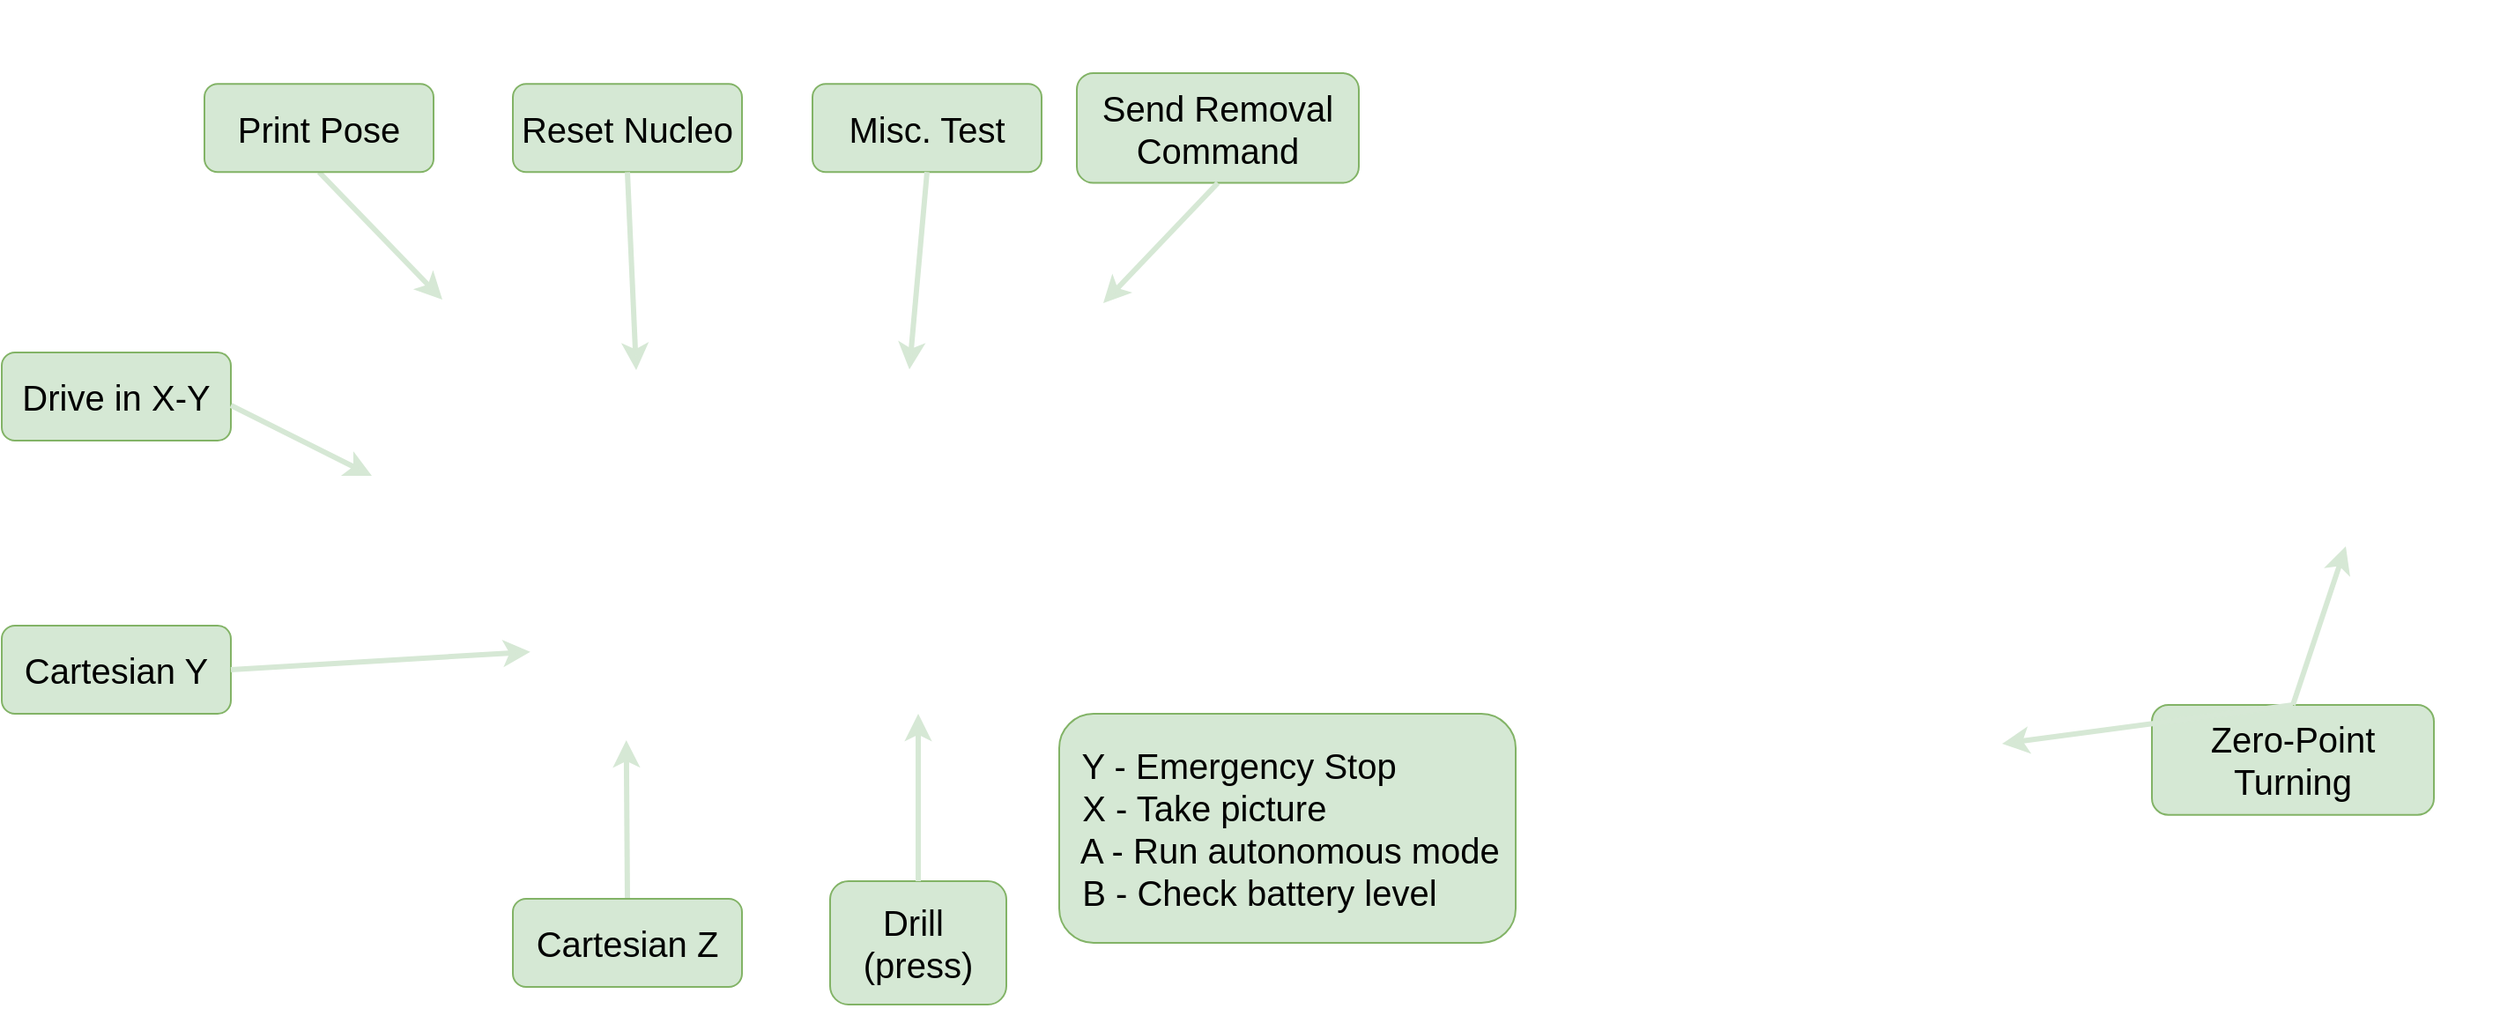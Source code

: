 <mxfile version="25.0.3">
  <diagram name="Page-1" id="_xF8HN4BfEeanLuXEc2u">
    <mxGraphModel dx="1749" dy="1106" grid="1" gridSize="10" guides="1" tooltips="1" connect="1" arrows="1" fold="1" page="1" pageScale="1" pageWidth="850" pageHeight="1100" math="0" shadow="0">
      <root>
        <mxCell id="0" />
        <mxCell id="1" parent="0" />
        <mxCell id="XgpJlwbP99mgxgBaGOj1-1" value="" style="shape=image;verticalLabelPosition=bottom;labelBackgroundColor=default;verticalAlign=top;aspect=fixed;imageAspect=0;image=https://m.media-amazon.com/images/I/619z4FnnfTL._AC_SL1500_.jpg;" vertex="1" parent="1">
          <mxGeometry x="320" y="170" width="590" height="575.25" as="geometry" />
        </mxCell>
        <mxCell id="XgpJlwbP99mgxgBaGOj1-2" value="" style="shape=image;verticalLabelPosition=bottom;labelBackgroundColor=default;verticalAlign=top;aspect=fixed;imageAspect=0;image=https://m.media-amazon.com/images/I/61oEXr9paJL._AC_SL1500_.jpg;" vertex="1" parent="1">
          <mxGeometry x="954" y="267.63" width="642.25" height="380" as="geometry" />
        </mxCell>
        <mxCell id="XgpJlwbP99mgxgBaGOj1-4" value="Drive in X-Y" style="rounded=1;whiteSpace=wrap;html=1;fontSize=20;fillColor=#d5e8d4;strokeColor=#82b366;" vertex="1" parent="1">
          <mxGeometry x="180" y="370" width="130" height="50" as="geometry" />
        </mxCell>
        <mxCell id="XgpJlwbP99mgxgBaGOj1-8" value="" style="endArrow=classic;html=1;rounded=0;strokeWidth=3;strokeColor=#d6e8d5;" edge="1" parent="1">
          <mxGeometry width="50" height="50" relative="1" as="geometry">
            <mxPoint x="310" y="400" as="sourcePoint" />
            <mxPoint x="390" y="440" as="targetPoint" />
          </mxGeometry>
        </mxCell>
        <mxCell id="XgpJlwbP99mgxgBaGOj1-9" value="Cartesian Y" style="rounded=1;whiteSpace=wrap;html=1;fontSize=20;fillColor=#d5e8d4;strokeColor=#82b366;" vertex="1" parent="1">
          <mxGeometry x="180" y="525" width="130" height="50" as="geometry" />
        </mxCell>
        <mxCell id="XgpJlwbP99mgxgBaGOj1-10" value="" style="endArrow=classic;html=1;rounded=0;strokeWidth=3;strokeColor=#d6e8d5;entryX=0.271;entryY=0.643;entryDx=0;entryDy=0;entryPerimeter=0;" edge="1" parent="1" target="XgpJlwbP99mgxgBaGOj1-1">
          <mxGeometry width="50" height="50" relative="1" as="geometry">
            <mxPoint x="310" y="550" as="sourcePoint" />
            <mxPoint x="390" y="590" as="targetPoint" />
          </mxGeometry>
        </mxCell>
        <mxCell id="XgpJlwbP99mgxgBaGOj1-11" value="" style="endArrow=classic;html=1;rounded=0;strokeWidth=3;strokeColor=#d6e8d5;exitX=0.5;exitY=0;exitDx=0;exitDy=0;" edge="1" parent="1" source="XgpJlwbP99mgxgBaGOj1-12">
          <mxGeometry width="50" height="50" relative="1" as="geometry">
            <mxPoint x="555.63" y="654.75" as="sourcePoint" />
            <mxPoint x="534.361" y="590" as="targetPoint" />
          </mxGeometry>
        </mxCell>
        <mxCell id="XgpJlwbP99mgxgBaGOj1-12" value="Cartesian Z" style="rounded=1;whiteSpace=wrap;html=1;fontSize=20;fillColor=#d5e8d4;strokeColor=#82b366;" vertex="1" parent="1">
          <mxGeometry x="470" y="680" width="130" height="50" as="geometry" />
        </mxCell>
        <mxCell id="XgpJlwbP99mgxgBaGOj1-13" value="Drill&amp;nbsp;&lt;div&gt;(press)&lt;/div&gt;" style="rounded=1;whiteSpace=wrap;html=1;fontSize=20;fillColor=#d5e8d4;strokeColor=#82b366;" vertex="1" parent="1">
          <mxGeometry x="650" y="670" width="100" height="70" as="geometry" />
        </mxCell>
        <mxCell id="XgpJlwbP99mgxgBaGOj1-14" value="" style="endArrow=classic;html=1;rounded=0;strokeWidth=3;strokeColor=#d6e8d5;exitX=0.5;exitY=0;exitDx=0;exitDy=0;" edge="1" parent="1" source="XgpJlwbP99mgxgBaGOj1-13">
          <mxGeometry width="50" height="50" relative="1" as="geometry">
            <mxPoint x="700.64" y="665" as="sourcePoint" />
            <mxPoint x="700.001" y="575" as="targetPoint" />
          </mxGeometry>
        </mxCell>
        <mxCell id="XgpJlwbP99mgxgBaGOj1-15" value="&amp;nbsp; Y - Emergency Stop&lt;div&gt;&amp;nbsp; X - Take picture&lt;/div&gt;&lt;div&gt;&amp;nbsp; A - Run autonomous mode&lt;/div&gt;&lt;div&gt;&amp;nbsp; B - Check battery level&lt;/div&gt;" style="rounded=1;whiteSpace=wrap;html=1;fontSize=20;fillColor=#d5e8d4;strokeColor=#82b366;align=left;" vertex="1" parent="1">
          <mxGeometry x="780" y="575" width="259" height="130" as="geometry" />
        </mxCell>
        <mxCell id="XgpJlwbP99mgxgBaGOj1-17" value="Reset Nucleo" style="rounded=1;whiteSpace=wrap;html=1;fontSize=20;fillColor=#d5e8d4;strokeColor=#82b366;" vertex="1" parent="1">
          <mxGeometry x="470" y="217.63" width="130" height="50" as="geometry" />
        </mxCell>
        <mxCell id="XgpJlwbP99mgxgBaGOj1-18" value="" style="endArrow=classic;html=1;rounded=0;strokeWidth=3;strokeColor=#d6e8d5;exitX=0.5;exitY=1;exitDx=0;exitDy=0;" edge="1" parent="1" source="XgpJlwbP99mgxgBaGOj1-20">
          <mxGeometry width="50" height="50" relative="1" as="geometry">
            <mxPoint x="350" y="300" as="sourcePoint" />
            <mxPoint x="430" y="340" as="targetPoint" />
          </mxGeometry>
        </mxCell>
        <mxCell id="XgpJlwbP99mgxgBaGOj1-20" value="Print Pose" style="rounded=1;whiteSpace=wrap;html=1;fontSize=20;fillColor=#d5e8d4;strokeColor=#82b366;" vertex="1" parent="1">
          <mxGeometry x="295" y="217.63" width="130" height="50" as="geometry" />
        </mxCell>
        <mxCell id="XgpJlwbP99mgxgBaGOj1-21" value="Send Removal Command" style="rounded=1;whiteSpace=wrap;html=1;fontSize=20;fillColor=#d5e8d4;strokeColor=#82b366;" vertex="1" parent="1">
          <mxGeometry x="790" y="211.44" width="160" height="62.37" as="geometry" />
        </mxCell>
        <mxCell id="XgpJlwbP99mgxgBaGOj1-22" value="Misc. Test" style="rounded=1;whiteSpace=wrap;html=1;fontSize=20;fillColor=#d5e8d4;strokeColor=#82b366;" vertex="1" parent="1">
          <mxGeometry x="640" y="217.63" width="130" height="50" as="geometry" />
        </mxCell>
        <mxCell id="XgpJlwbP99mgxgBaGOj1-23" value="Zero-Point Turning" style="rounded=1;whiteSpace=wrap;html=1;fontSize=20;fillColor=#d5e8d4;strokeColor=#82b366;" vertex="1" parent="1">
          <mxGeometry x="1400" y="570" width="160" height="62.37" as="geometry" />
        </mxCell>
        <mxCell id="XgpJlwbP99mgxgBaGOj1-24" value="" style="endArrow=classic;html=1;rounded=0;strokeWidth=3;strokeColor=#d6e8d5;exitX=0.5;exitY=1;exitDx=0;exitDy=0;" edge="1" parent="1" source="XgpJlwbP99mgxgBaGOj1-17">
          <mxGeometry width="50" height="50" relative="1" as="geometry">
            <mxPoint x="460" y="340" as="sourcePoint" />
            <mxPoint x="540" y="380" as="targetPoint" />
          </mxGeometry>
        </mxCell>
        <mxCell id="XgpJlwbP99mgxgBaGOj1-25" value="" style="endArrow=classic;html=1;rounded=0;strokeWidth=3;strokeColor=#d6e8d5;exitX=0.5;exitY=1;exitDx=0;exitDy=0;" edge="1" parent="1" source="XgpJlwbP99mgxgBaGOj1-22">
          <mxGeometry width="50" height="50" relative="1" as="geometry">
            <mxPoint x="690" y="267.63" as="sourcePoint" />
            <mxPoint x="695" y="379.63" as="targetPoint" />
          </mxGeometry>
        </mxCell>
        <mxCell id="XgpJlwbP99mgxgBaGOj1-26" value="" style="endArrow=classic;html=1;rounded=0;strokeWidth=3;strokeColor=#d6e8d5;exitX=0.5;exitY=1;exitDx=0;exitDy=0;" edge="1" parent="1" source="XgpJlwbP99mgxgBaGOj1-21">
          <mxGeometry width="50" height="50" relative="1" as="geometry">
            <mxPoint x="800" y="230" as="sourcePoint" />
            <mxPoint x="805" y="342" as="targetPoint" />
          </mxGeometry>
        </mxCell>
        <mxCell id="XgpJlwbP99mgxgBaGOj1-27" value="" style="endArrow=classic;html=1;rounded=0;strokeWidth=3;strokeColor=#d6e8d5;exitX=0.5;exitY=0;exitDx=0;exitDy=0;" edge="1" parent="1" source="XgpJlwbP99mgxgBaGOj1-23">
          <mxGeometry width="50" height="50" relative="1" as="geometry">
            <mxPoint x="1310" y="480" as="sourcePoint" />
            <mxPoint x="1315" y="592" as="targetPoint" />
          </mxGeometry>
        </mxCell>
        <mxCell id="XgpJlwbP99mgxgBaGOj1-28" value="" style="endArrow=classic;html=1;rounded=0;strokeWidth=3;strokeColor=#d6e8d5;exitX=0.5;exitY=0;exitDx=0;exitDy=0;" edge="1" parent="1" source="XgpJlwbP99mgxgBaGOj1-23">
          <mxGeometry width="50" height="50" relative="1" as="geometry">
            <mxPoint x="1470" y="560" as="sourcePoint" />
            <mxPoint x="1510" y="480" as="targetPoint" />
          </mxGeometry>
        </mxCell>
      </root>
    </mxGraphModel>
  </diagram>
</mxfile>
